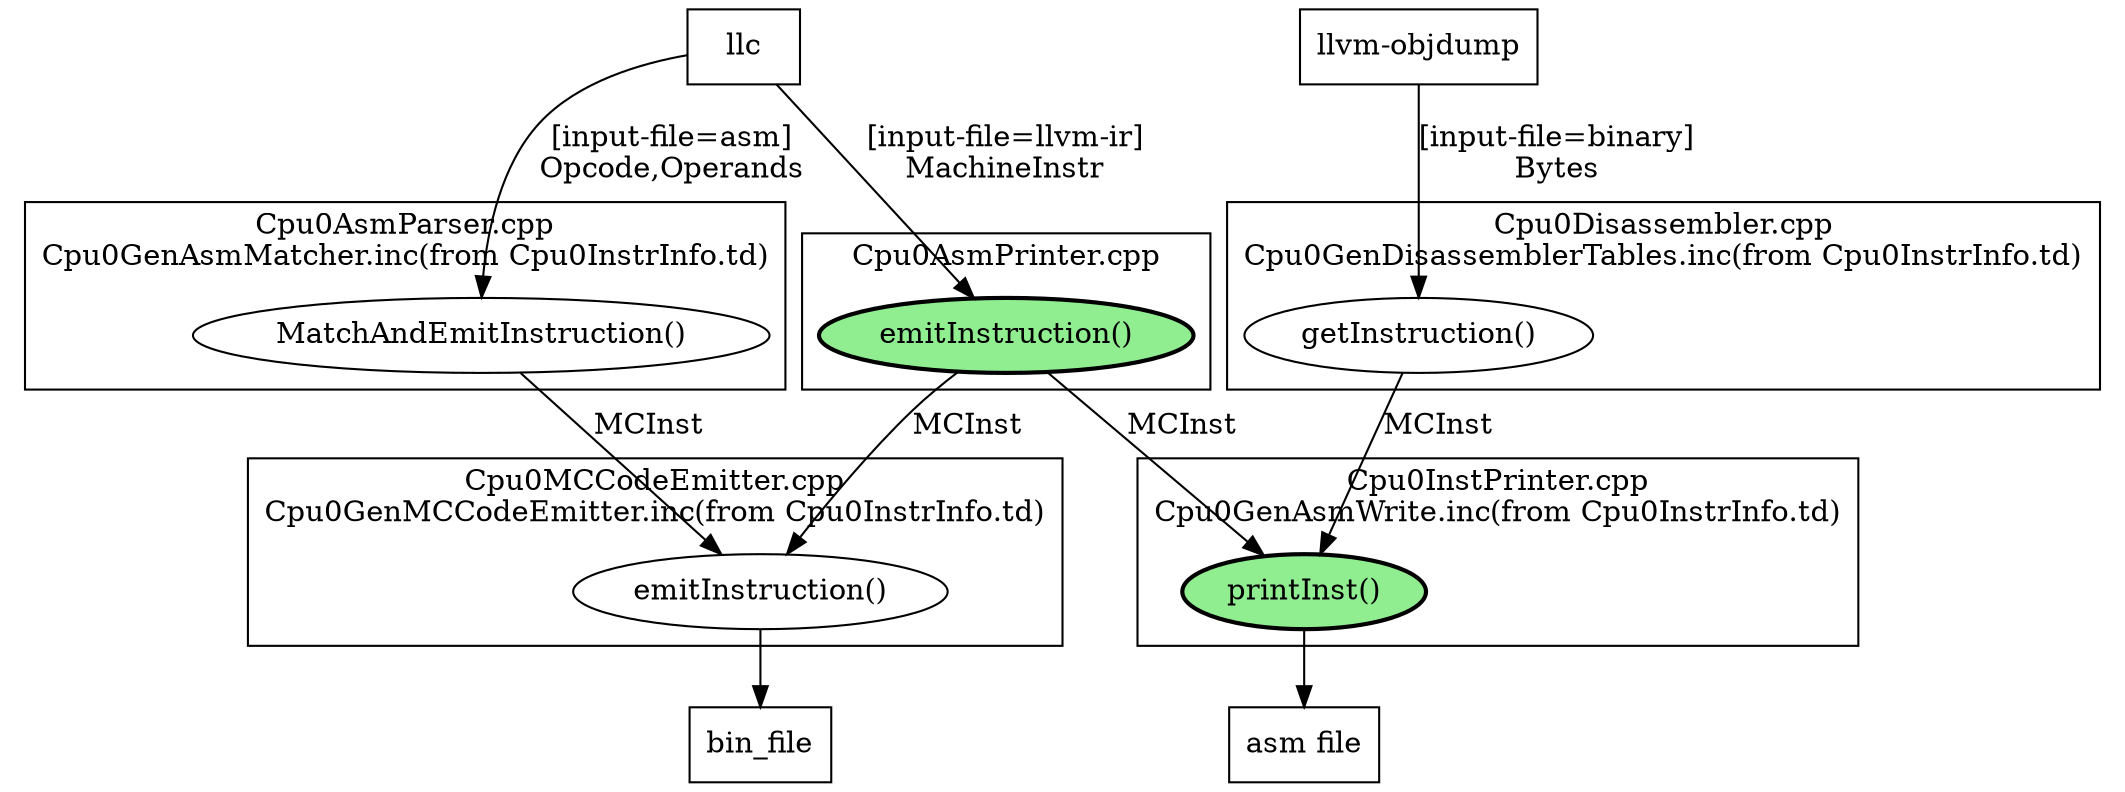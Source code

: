 digraph G {
  rankdir=TB;
  llc [label="llc", shape=record];
  llvm_objdump [label="llvm-objdump", shape=record];
  asm_file [label="asm file", shape=record];
  bin_file [labe="binary file", shape=record];
  llc -> EI_Asm [label="[input-file=llvm-ir]\nMachineInstr"];
  EI_Asm -> "printInst()" [label="MCInst"];
  EI_Asm -> EI_MC [label="MCInst"];
  "printInst()" -> asm_file;
  EI_MC -> bin_file;

  llc -> "MatchAndEmitInstruction()" [label="[input-file=asm]\nOpcode,Operands"];
  "MatchAndEmitInstruction()" -> EI_MC [label="MCInst"];

  llvm_objdump -> "getInstruction()" [label="[input-file=binary]\nBytes"];
  "getInstruction()" -> "printInst()" [label="MCInst"];

  subgraph clusterCpu0Asm {
    label = "Cpu0AsmPrinter.cpp";
    EI_Asm [label="emitInstruction()", style="filled,bold", fillcolor="lightgreen"];
  }
  subgraph clusterCpu0InstPrinter {
    label = "Cpu0InstPrinter.cpp\nCpu0GenAsmWrite.inc(from Cpu0InstrInfo.td)";
    "printInst()" [style="filled,bold", fillcolor="lightgreen"];
  }
  subgraph clusterCpu0MC {
    label = "Cpu0MCCodeEmitter.cpp\nCpu0GenMCCodeEmitter.inc(from Cpu0InstrInfo.td)";
    EI_MC [label="emitInstruction()"];
  }
  subgraph clusterCpu0AsmParser {
    label = "Cpu0AsmParser.cpp\nCpu0GenAsmMatcher.inc(from Cpu0InstrInfo.td)";
    "MatchAndEmitInstruction()";
  }
  subgraph clusterCpu0Dis {
    label = "Cpu0Disassembler.cpp\nCpu0GenDisassemblerTables.inc(from Cpu0InstrInfo.td)";
    "getInstruction()";
  }
}
